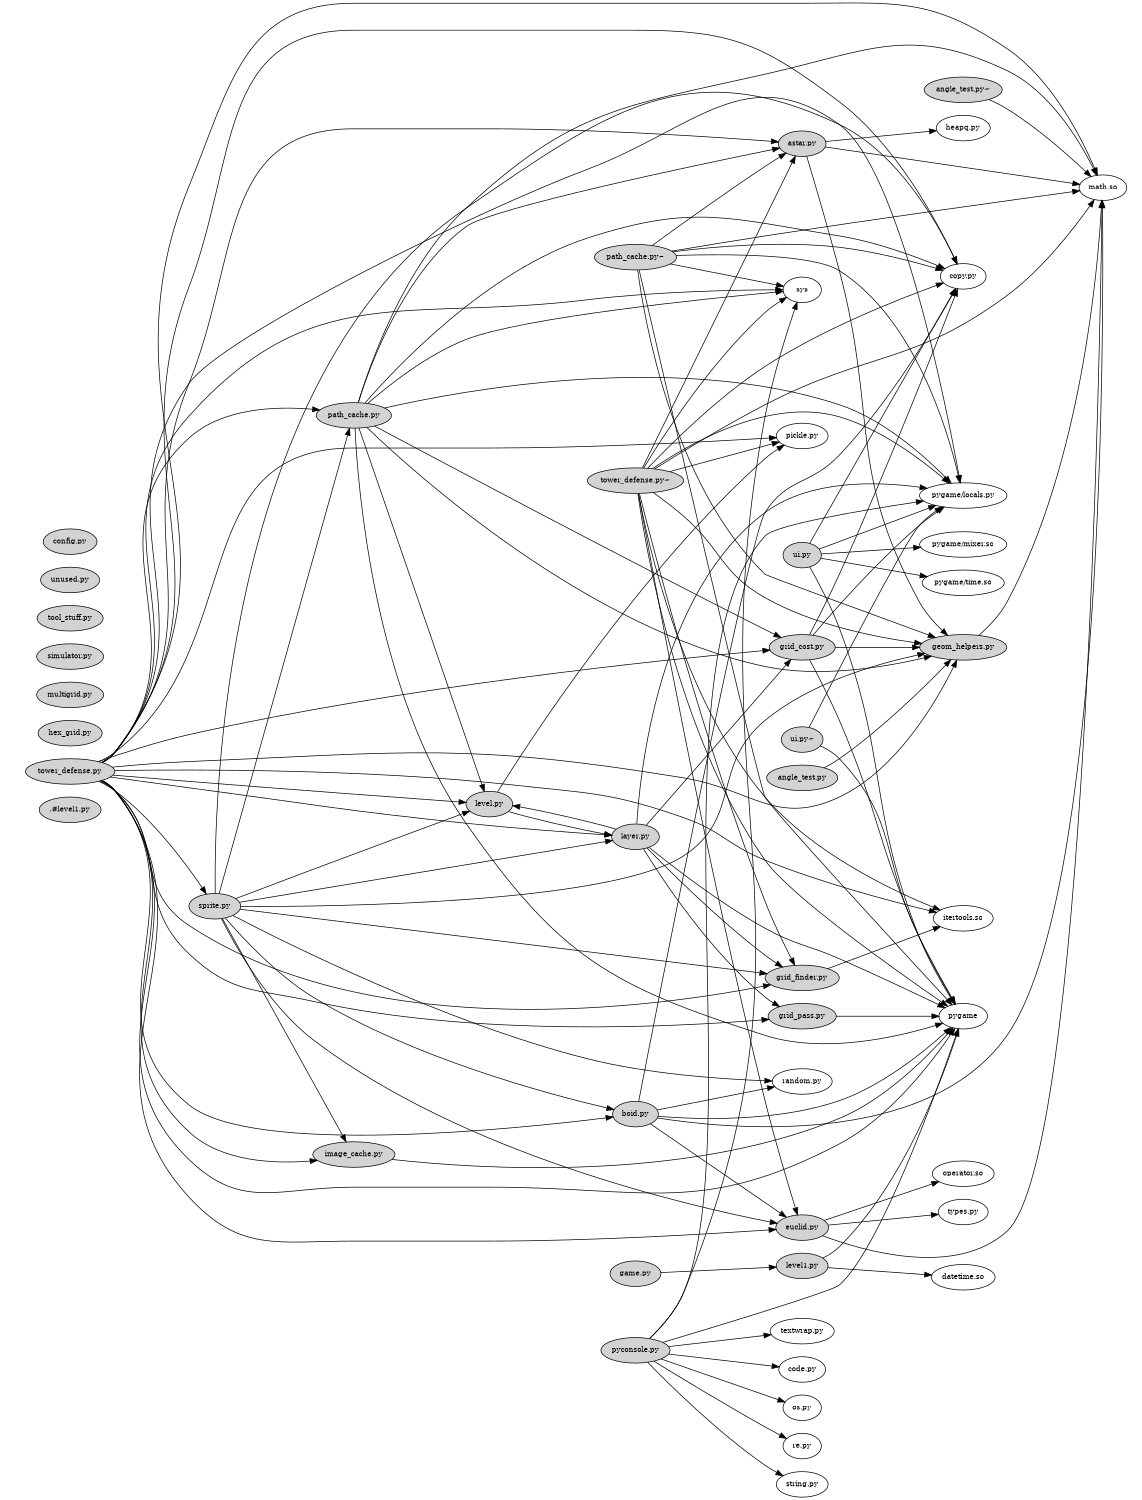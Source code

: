 
# This file was generated by sfood-graph.

strict digraph "dependencies" {
    graph [
        rankdir = "LR",
        overlap = "scale",
        size = "8,10",
        ratio = "fill",
        fontsize = "16",
        fontname = "Helvetica",
        clusterrank = "local"
        ]

       node [
           fontsize=10
           shape=ellipse
           // style=filled
           // shape=box
       ];

".#level1.py"  [style=filled];
"angle_test.py"  [style=filled];
"angle_test.py" -> "geom_helpers.py";
"angle_test.py~"  [style=filled];
"angle_test.py~" -> "math.so";
"astar.py"  [style=filled];
"astar.py" -> "geom_helpers.py";
"astar.py" -> "heapq.py";
"astar.py" -> "math.so";
"boid.py"  [style=filled];
"boid.py" -> "euclid.py";
"boid.py" -> "copy.py";
"boid.py" -> "random.py";
"boid.py" -> "math.so";
"boid.py" -> "pygame";
"euclid.py"  [style=filled];
"euclid.py" -> "types.py";
"euclid.py" -> "math.so";
"euclid.py" -> "operator.so";
"game.py"  [style=filled];
"game.py" -> "level1.py";
"geom_helpers.py"  [style=filled];
"geom_helpers.py" -> "math.so";
"grid_cost.py"  [style=filled];
"grid_cost.py" -> "geom_helpers.py";
"grid_cost.py" -> "copy.py";
"grid_cost.py" -> "pygame";
"grid_cost.py" -> "pygame/locals.py";
"grid_finder.py"  [style=filled];
"grid_finder.py" -> "itertools.so";
"grid_pass.py"  [style=filled];
"grid_pass.py" -> "pygame";
"hex_grid.py"  [style=filled];
"image_cache.py"  [style=filled];
"image_cache.py" -> "pygame";
"layer.py"  [style=filled];
"layer.py" -> "grid_cost.py";
"layer.py" -> "grid_finder.py";
"layer.py" -> "grid_pass.py";
"layer.py" -> "level.py";
"layer.py" -> "pygame";
"layer.py" -> "pygame/locals.py";
"level.py"  [style=filled];
"level.py" -> "layer.py";
"level.py" -> "pickle.py";
"level1.py"  [style=filled];
"level1.py" -> "datetime.so";
"level1.py" -> "pygame";
"multigrid.py"  [style=filled];
"path_cache.py"  [style=filled];
"path_cache.py" -> "astar.py";
"path_cache.py" -> "geom_helpers.py";
"path_cache.py" -> "grid_cost.py";
"path_cache.py" -> "level.py";
"path_cache.py" -> "copy.py";
"path_cache.py" -> "sys";
"path_cache.py" -> "math.so";
"path_cache.py" -> "pygame";
"path_cache.py" -> "pygame/locals.py";
"path_cache.py~"  [style=filled];
"path_cache.py~" -> "astar.py";
"path_cache.py~" -> "geom_helpers.py";
"path_cache.py~" -> "copy.py";
"path_cache.py~" -> "sys";
"path_cache.py~" -> "math.so";
"path_cache.py~" -> "pygame";
"path_cache.py~" -> "pygame/locals.py";
"pyconsole.py"  [style=filled];
"pyconsole.py" -> "code.py";
"pyconsole.py" -> "os.py";
"pyconsole.py" -> "re.py";
"pyconsole.py" -> "string.py";
"pyconsole.py" -> "sys";
"pyconsole.py" -> "textwrap.py";
"pyconsole.py" -> "pygame";
"pyconsole.py" -> "pygame/locals.py";
"simulator.py"  [style=filled];
"sprite.py"  [style=filled];
"sprite.py" -> "boid.py";
"sprite.py" -> "euclid.py";
"sprite.py" -> "geom_helpers.py";
"sprite.py" -> "grid_finder.py";
"sprite.py" -> "image_cache.py";
"sprite.py" -> "layer.py";
"sprite.py" -> "level.py";
"sprite.py" -> "path_cache.py";
"sprite.py" -> "copy.py";
"sprite.py" -> "random.py";
"tool_stuff.py"  [style=filled];
"tower_defense.py"  [style=filled];
"tower_defense.py" -> "astar.py";
"tower_defense.py" -> "boid.py";
"tower_defense.py" -> "euclid.py";
"tower_defense.py" -> "geom_helpers.py";
"tower_defense.py" -> "grid_cost.py";
"tower_defense.py" -> "grid_finder.py";
"tower_defense.py" -> "grid_pass.py";
"tower_defense.py" -> "image_cache.py";
"tower_defense.py" -> "layer.py";
"tower_defense.py" -> "level.py";
"tower_defense.py" -> "path_cache.py";
"tower_defense.py" -> "sprite.py";
"tower_defense.py" -> "copy.py";
"tower_defense.py" -> "pickle.py";
"tower_defense.py" -> "sys";
"tower_defense.py" -> "itertools.so";
"tower_defense.py" -> "math.so";
"tower_defense.py" -> "pygame";
"tower_defense.py" -> "pygame/locals.py";
"tower_defense.py~"  [style=filled];
"tower_defense.py~" -> "astar.py";
"tower_defense.py~" -> "euclid.py";
"tower_defense.py~" -> "geom_helpers.py";
"tower_defense.py~" -> "grid_finder.py";
"tower_defense.py~" -> "copy.py";
"tower_defense.py~" -> "pickle.py";
"tower_defense.py~" -> "sys";
"tower_defense.py~" -> "itertools.so";
"tower_defense.py~" -> "math.so";
"tower_defense.py~" -> "pygame";
"tower_defense.py~" -> "pygame/locals.py";
"ui.py"  [style=filled];
"ui.py" -> "copy.py";
"ui.py" -> "pygame";
"ui.py" -> "pygame/locals.py";
"ui.py" -> "pygame/mixer.so";
"ui.py" -> "pygame/time.so";
"ui.py~"  [style=filled];
"ui.py~" -> "pygame";
"ui.py~" -> "pygame/locals.py";
"unused.py"  [style=filled];
"config.py"  [style=filled];


}
